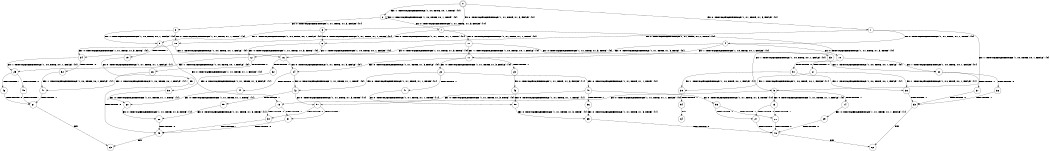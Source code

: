 digraph BCG {
size = "7, 10.5";
center = TRUE;
node [shape = circle];
0 [peripheries = 2];
0 -> 1 [label = "EX !0 !ATOMIC_EXCH_BRANCH (1, +1, TRUE, +1, 3, FALSE) !{0}"];
0 -> 2 [label = "EX !1 !ATOMIC_EXCH_BRANCH (1, +0, TRUE, +0, 1, TRUE) !{0}"];
0 -> 3 [label = "EX !0 !ATOMIC_EXCH_BRANCH (1, +1, TRUE, +1, 3, FALSE) !{0}"];
1 -> 4 [label = "EX !0 !ATOMIC_EXCH_BRANCH (1, +1, TRUE, +1, 1, TRUE) !{0}"];
1 -> 5 [label = "EX !1 !ATOMIC_EXCH_BRANCH (1, +0, TRUE, +0, 1, FALSE) !{0}"];
1 -> 6 [label = "EX !0 !ATOMIC_EXCH_BRANCH (1, +1, TRUE, +1, 1, TRUE) !{0}"];
2 -> 2 [label = "EX !1 !ATOMIC_EXCH_BRANCH (1, +0, TRUE, +0, 1, TRUE) !{0}"];
2 -> 7 [label = "EX !0 !ATOMIC_EXCH_BRANCH (1, +1, TRUE, +1, 3, FALSE) !{0}"];
2 -> 8 [label = "EX !0 !ATOMIC_EXCH_BRANCH (1, +1, TRUE, +1, 3, FALSE) !{0}"];
3 -> 9 [label = "EX !1 !ATOMIC_EXCH_BRANCH (1, +0, TRUE, +0, 1, FALSE) !{0}"];
3 -> 6 [label = "EX !0 !ATOMIC_EXCH_BRANCH (1, +1, TRUE, +1, 1, TRUE) !{0}"];
4 -> 10 [label = "EX !0 !ATOMIC_EXCH_BRANCH (1, +1, TRUE, +1, 3, TRUE) !{0}"];
4 -> 11 [label = "EX !1 !ATOMIC_EXCH_BRANCH (1, +0, TRUE, +0, 1, FALSE) !{0}"];
4 -> 12 [label = "EX !0 !ATOMIC_EXCH_BRANCH (1, +1, TRUE, +1, 3, TRUE) !{0}"];
5 -> 13 [label = "EX !0 !ATOMIC_EXCH_BRANCH (1, +1, TRUE, +1, 1, FALSE) !{0}"];
5 -> 14 [label = "TERMINATE !1"];
5 -> 15 [label = "EX !0 !ATOMIC_EXCH_BRANCH (1, +1, TRUE, +1, 1, FALSE) !{0}"];
6 -> 16 [label = "EX !1 !ATOMIC_EXCH_BRANCH (1, +0, TRUE, +0, 1, FALSE) !{0}"];
6 -> 12 [label = "EX !0 !ATOMIC_EXCH_BRANCH (1, +1, TRUE, +1, 3, TRUE) !{0}"];
7 -> 17 [label = "EX !0 !ATOMIC_EXCH_BRANCH (1, +1, TRUE, +1, 1, TRUE) !{0}"];
7 -> 5 [label = "EX !1 !ATOMIC_EXCH_BRANCH (1, +0, TRUE, +0, 1, FALSE) !{0}"];
7 -> 18 [label = "EX !0 !ATOMIC_EXCH_BRANCH (1, +1, TRUE, +1, 1, TRUE) !{0}"];
8 -> 9 [label = "EX !1 !ATOMIC_EXCH_BRANCH (1, +0, TRUE, +0, 1, FALSE) !{0}"];
8 -> 18 [label = "EX !0 !ATOMIC_EXCH_BRANCH (1, +1, TRUE, +1, 1, TRUE) !{0}"];
9 -> 19 [label = "TERMINATE !1"];
9 -> 15 [label = "EX !0 !ATOMIC_EXCH_BRANCH (1, +1, TRUE, +1, 1, FALSE) !{0}"];
10 -> 20 [label = "EX !1 !ATOMIC_EXCH_BRANCH (1, +0, TRUE, +0, 1, FALSE) !{0}"];
10 -> 21 [label = "TERMINATE !0"];
11 -> 22 [label = "EX !0 !ATOMIC_EXCH_BRANCH (1, +1, TRUE, +1, 3, FALSE) !{0}"];
11 -> 23 [label = "TERMINATE !1"];
11 -> 24 [label = "EX !0 !ATOMIC_EXCH_BRANCH (1, +1, TRUE, +1, 3, FALSE) !{0}"];
12 -> 25 [label = "EX !1 !ATOMIC_EXCH_BRANCH (1, +0, TRUE, +0, 1, FALSE) !{0}"];
12 -> 26 [label = "TERMINATE !0"];
13 -> 27 [label = "TERMINATE !0"];
13 -> 28 [label = "TERMINATE !1"];
14 -> 29 [label = "EX !0 !ATOMIC_EXCH_BRANCH (1, +1, TRUE, +1, 1, FALSE) !{1}"];
15 -> 30 [label = "TERMINATE !0"];
15 -> 31 [label = "TERMINATE !1"];
16 -> 32 [label = "TERMINATE !1"];
16 -> 24 [label = "EX !0 !ATOMIC_EXCH_BRANCH (1, +1, TRUE, +1, 3, FALSE) !{0}"];
17 -> 33 [label = "EX !0 !ATOMIC_EXCH_BRANCH (1, +1, TRUE, +1, 3, TRUE) !{0}"];
17 -> 11 [label = "EX !1 !ATOMIC_EXCH_BRANCH (1, +0, TRUE, +0, 1, FALSE) !{0}"];
17 -> 34 [label = "EX !0 !ATOMIC_EXCH_BRANCH (1, +1, TRUE, +1, 3, TRUE) !{0}"];
18 -> 16 [label = "EX !1 !ATOMIC_EXCH_BRANCH (1, +0, TRUE, +0, 1, FALSE) !{0}"];
18 -> 34 [label = "EX !0 !ATOMIC_EXCH_BRANCH (1, +1, TRUE, +1, 3, TRUE) !{0}"];
19 -> 35 [label = "EX !0 !ATOMIC_EXCH_BRANCH (1, +1, TRUE, +1, 1, FALSE) !{1}"];
20 -> 36 [label = "TERMINATE !0"];
20 -> 37 [label = "TERMINATE !1"];
21 -> 38 [label = "EX !1 !ATOMIC_EXCH_BRANCH (1, +0, TRUE, +0, 1, FALSE) !{1}"];
21 -> 39 [label = "EX !1 !ATOMIC_EXCH_BRANCH (1, +0, TRUE, +0, 1, FALSE) !{1}"];
22 -> 40 [label = "EX !0 !ATOMIC_EXCH_BRANCH (1, +1, TRUE, +1, 1, TRUE) !{0}"];
22 -> 41 [label = "TERMINATE !1"];
22 -> 42 [label = "EX !0 !ATOMIC_EXCH_BRANCH (1, +1, TRUE, +1, 1, TRUE) !{0}"];
23 -> 43 [label = "EX !0 !ATOMIC_EXCH_BRANCH (1, +1, TRUE, +1, 3, FALSE) !{1}"];
24 -> 44 [label = "TERMINATE !1"];
24 -> 42 [label = "EX !0 !ATOMIC_EXCH_BRANCH (1, +1, TRUE, +1, 1, TRUE) !{0}"];
25 -> 45 [label = "TERMINATE !0"];
25 -> 46 [label = "TERMINATE !1"];
26 -> 47 [label = "EX !1 !ATOMIC_EXCH_BRANCH (1, +0, TRUE, +0, 1, FALSE) !{1}"];
27 -> 48 [label = "TERMINATE !1"];
28 -> 48 [label = "TERMINATE !0"];
29 -> 48 [label = "TERMINATE !0"];
30 -> 49 [label = "TERMINATE !1"];
31 -> 49 [label = "TERMINATE !0"];
32 -> 50 [label = "EX !0 !ATOMIC_EXCH_BRANCH (1, +1, TRUE, +1, 3, FALSE) !{1}"];
33 -> 20 [label = "EX !1 !ATOMIC_EXCH_BRANCH (1, +0, TRUE, +0, 1, FALSE) !{0}"];
33 -> 51 [label = "TERMINATE !0"];
34 -> 25 [label = "EX !1 !ATOMIC_EXCH_BRANCH (1, +0, TRUE, +0, 1, FALSE) !{0}"];
34 -> 52 [label = "TERMINATE !0"];
35 -> 49 [label = "TERMINATE !0"];
36 -> 53 [label = "TERMINATE !1"];
37 -> 53 [label = "TERMINATE !0"];
38 -> 53 [label = "TERMINATE !1"];
39 -> 54 [label = "TERMINATE !1"];
40 -> 55 [label = "EX !0 !ATOMIC_EXCH_BRANCH (1, +1, TRUE, +1, 3, TRUE) !{0}"];
40 -> 56 [label = "TERMINATE !1"];
40 -> 57 [label = "EX !0 !ATOMIC_EXCH_BRANCH (1, +1, TRUE, +1, 3, TRUE) !{0}"];
41 -> 58 [label = "EX !0 !ATOMIC_EXCH_BRANCH (1, +1, TRUE, +1, 1, TRUE) !{1}"];
42 -> 59 [label = "TERMINATE !1"];
42 -> 57 [label = "EX !0 !ATOMIC_EXCH_BRANCH (1, +1, TRUE, +1, 3, TRUE) !{0}"];
43 -> 58 [label = "EX !0 !ATOMIC_EXCH_BRANCH (1, +1, TRUE, +1, 1, TRUE) !{1}"];
44 -> 60 [label = "EX !0 !ATOMIC_EXCH_BRANCH (1, +1, TRUE, +1, 1, TRUE) !{1}"];
45 -> 61 [label = "TERMINATE !1"];
46 -> 61 [label = "TERMINATE !0"];
47 -> 61 [label = "TERMINATE !1"];
48 -> 62 [label = "exit"];
49 -> 63 [label = "exit"];
50 -> 60 [label = "EX !0 !ATOMIC_EXCH_BRANCH (1, +1, TRUE, +1, 1, TRUE) !{1}"];
51 -> 38 [label = "EX !1 !ATOMIC_EXCH_BRANCH (1, +0, TRUE, +0, 1, FALSE) !{1}"];
51 -> 39 [label = "EX !1 !ATOMIC_EXCH_BRANCH (1, +0, TRUE, +0, 1, FALSE) !{1}"];
52 -> 47 [label = "EX !1 !ATOMIC_EXCH_BRANCH (1, +0, TRUE, +0, 1, FALSE) !{1}"];
53 -> 62 [label = "exit"];
54 -> 64 [label = "exit"];
55 -> 27 [label = "TERMINATE !0"];
55 -> 28 [label = "TERMINATE !1"];
56 -> 65 [label = "EX !0 !ATOMIC_EXCH_BRANCH (1, +1, TRUE, +1, 3, TRUE) !{1}"];
57 -> 30 [label = "TERMINATE !0"];
57 -> 31 [label = "TERMINATE !1"];
58 -> 65 [label = "EX !0 !ATOMIC_EXCH_BRANCH (1, +1, TRUE, +1, 3, TRUE) !{1}"];
59 -> 66 [label = "EX !0 !ATOMIC_EXCH_BRANCH (1, +1, TRUE, +1, 3, TRUE) !{1}"];
60 -> 66 [label = "EX !0 !ATOMIC_EXCH_BRANCH (1, +1, TRUE, +1, 3, TRUE) !{1}"];
61 -> 63 [label = "exit"];
65 -> 48 [label = "TERMINATE !0"];
66 -> 49 [label = "TERMINATE !0"];
}
